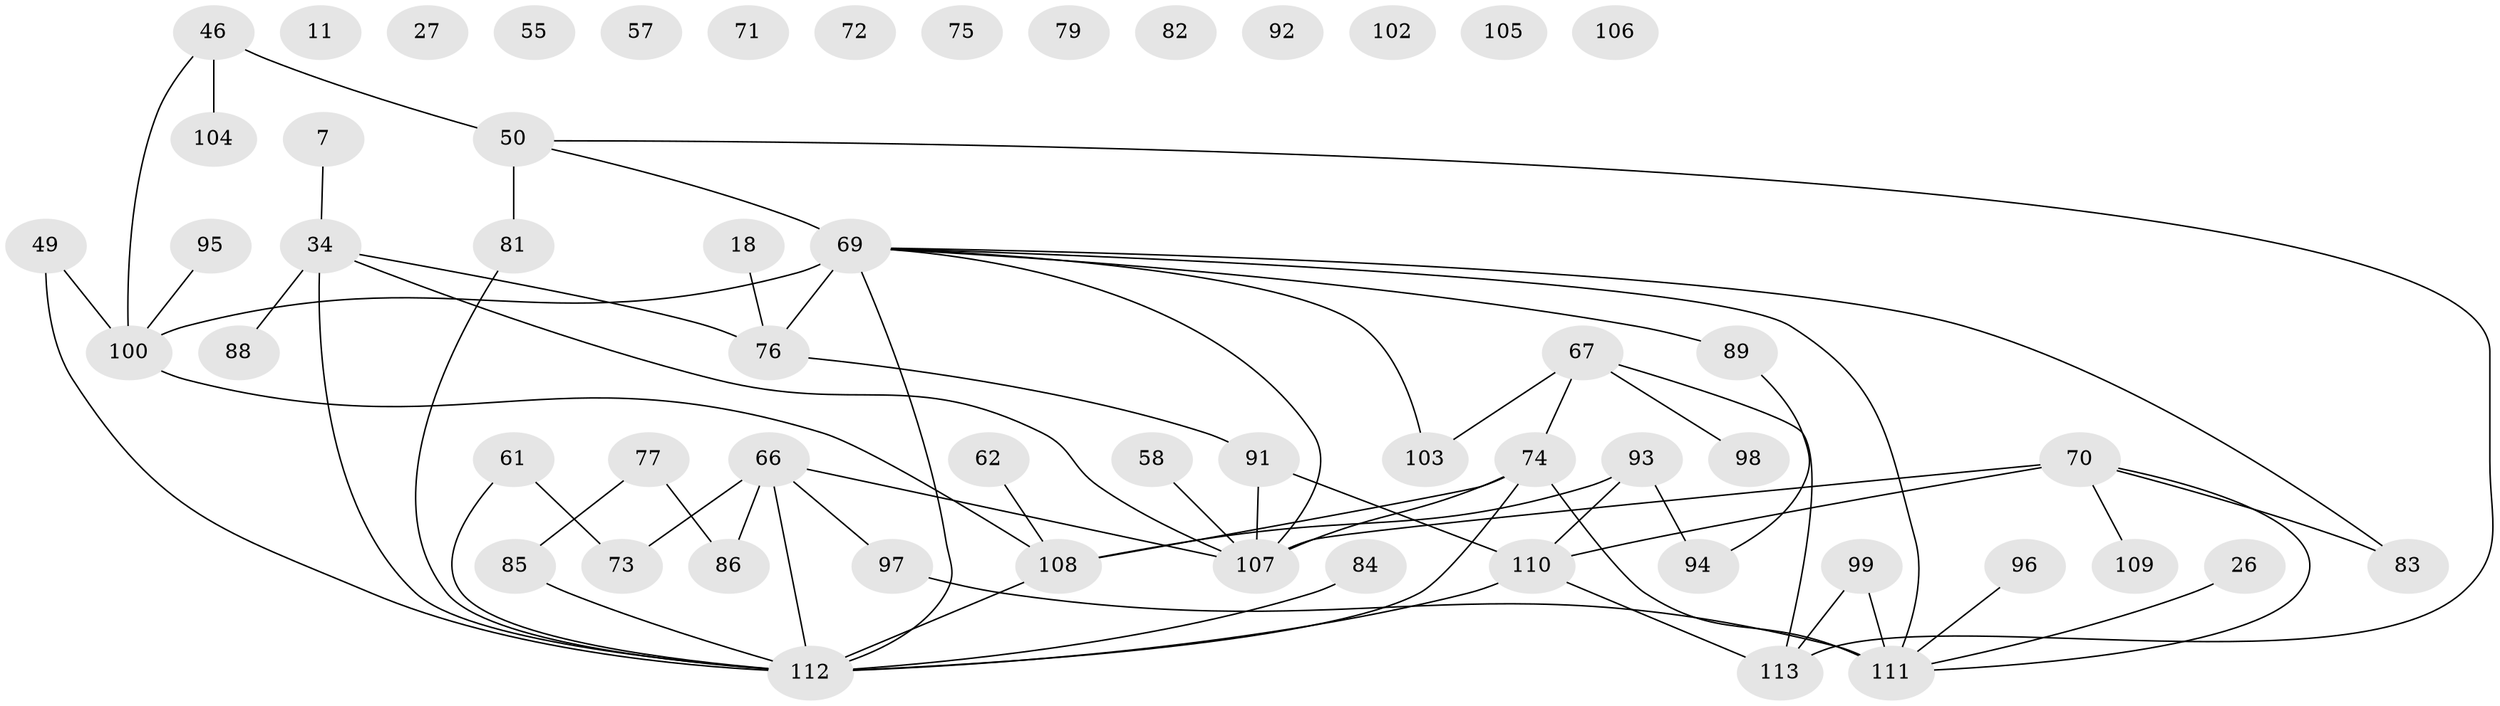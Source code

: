 // original degree distribution, {2: 0.24778761061946902, 5: 0.10619469026548672, 8: 0.017699115044247787, 3: 0.23008849557522124, 1: 0.1592920353982301, 0: 0.11504424778761062, 4: 0.11504424778761062, 6: 0.008849557522123894}
// Generated by graph-tools (version 1.1) at 2025/38/03/09/25 04:38:47]
// undirected, 56 vertices, 66 edges
graph export_dot {
graph [start="1"]
  node [color=gray90,style=filled];
  7;
  11;
  18;
  26;
  27;
  34 [super="+3"];
  46;
  49;
  50 [super="+23"];
  55;
  57;
  58;
  61;
  62 [super="+31"];
  66 [super="+54+59+24"];
  67 [super="+20"];
  69 [super="+41+68+64"];
  70 [super="+65"];
  71;
  72;
  73;
  74 [super="+5+10+60"];
  75;
  76 [super="+53"];
  77 [super="+38"];
  79;
  81 [super="+6"];
  82;
  83 [super="+47+56"];
  84;
  85;
  86;
  88;
  89 [super="+40"];
  91 [super="+33"];
  92;
  93;
  94;
  95;
  96;
  97;
  98;
  99;
  100 [super="+15"];
  102;
  103;
  104;
  105;
  106;
  107 [super="+13"];
  108 [super="+90+78+101+80"];
  109;
  110 [super="+37+45+51"];
  111 [super="+14+87"];
  112 [super="+42+52"];
  113 [super="+4+9"];
  7 -- 34;
  18 -- 76;
  26 -- 111;
  34 -- 107 [weight=2];
  34 -- 88;
  34 -- 112 [weight=4];
  34 -- 76;
  46 -- 50 [weight=2];
  46 -- 100 [weight=2];
  46 -- 104;
  49 -- 100;
  49 -- 112;
  50 -- 81 [weight=2];
  50 -- 113;
  50 -- 69 [weight=2];
  58 -- 107;
  61 -- 73;
  61 -- 112;
  62 -- 108;
  66 -- 107;
  66 -- 73;
  66 -- 97;
  66 -- 112 [weight=2];
  66 -- 86;
  67 -- 98;
  67 -- 113;
  67 -- 74;
  67 -- 103;
  69 -- 100 [weight=2];
  69 -- 103;
  69 -- 112 [weight=3];
  69 -- 89;
  69 -- 76 [weight=2];
  69 -- 111;
  69 -- 107;
  69 -- 83;
  70 -- 83;
  70 -- 107;
  70 -- 111;
  70 -- 110 [weight=2];
  70 -- 109;
  74 -- 107 [weight=3];
  74 -- 112;
  74 -- 111 [weight=3];
  74 -- 108;
  76 -- 91;
  77 -- 85;
  77 -- 86;
  81 -- 112;
  84 -- 112;
  85 -- 112;
  89 -- 94;
  91 -- 107;
  91 -- 110 [weight=2];
  93 -- 94;
  93 -- 108;
  93 -- 110 [weight=2];
  95 -- 100;
  96 -- 111;
  97 -- 111;
  99 -- 113;
  99 -- 111;
  100 -- 108;
  108 -- 112;
  110 -- 112;
  110 -- 113;
}
